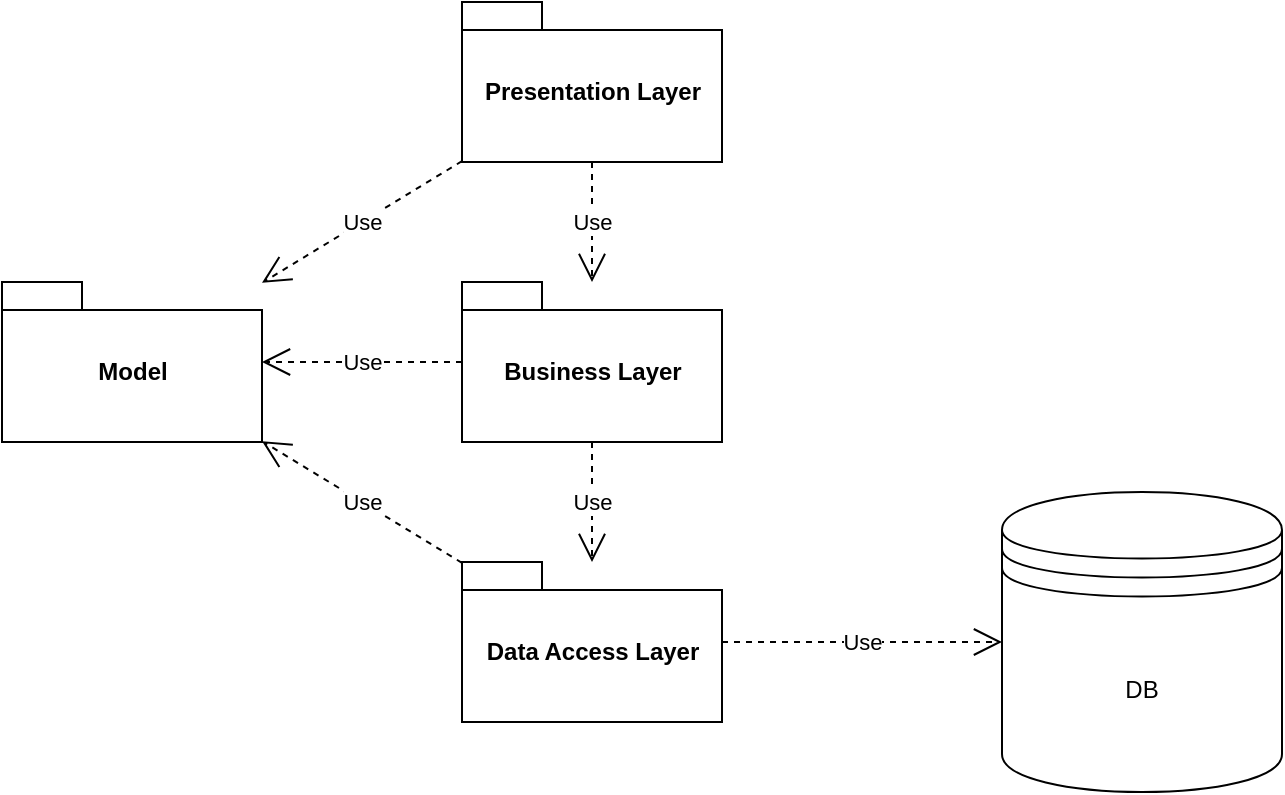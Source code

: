 <mxfile version="10.6.7"><diagram id="A9umaTMKVF_VreUV0VMX" name="Page-1"><mxGraphModel dx="1250" dy="533" grid="1" gridSize="10" guides="1" tooltips="1" connect="1" arrows="1" fold="1" page="1" pageScale="1" pageWidth="850" pageHeight="1100" math="0" shadow="0"><root><mxCell id="0"/><mxCell id="1" parent="0"/><mxCell id="YsLjVLWUddZchtSyrPlP-1" value="Presentation Layer" style="shape=folder;fontStyle=1;spacingTop=10;tabWidth=40;tabHeight=14;tabPosition=left;html=1;" vertex="1" parent="1"><mxGeometry x="350" y="30" width="130" height="80" as="geometry"/></mxCell><mxCell id="YsLjVLWUddZchtSyrPlP-5" value="DB" style="shape=datastore;whiteSpace=wrap;html=1;" vertex="1" parent="1"><mxGeometry x="620" y="275" width="140" height="150" as="geometry"/></mxCell><mxCell id="YsLjVLWUddZchtSyrPlP-6" value="Business Layer" style="shape=folder;fontStyle=1;spacingTop=10;tabWidth=40;tabHeight=14;tabPosition=left;html=1;" vertex="1" parent="1"><mxGeometry x="350" y="170" width="130" height="80" as="geometry"/></mxCell><mxCell id="YsLjVLWUddZchtSyrPlP-7" value="Data Access Layer" style="shape=folder;fontStyle=1;spacingTop=10;tabWidth=40;tabHeight=14;tabPosition=left;html=1;" vertex="1" parent="1"><mxGeometry x="350" y="310" width="130" height="80" as="geometry"/></mxCell><mxCell id="YsLjVLWUddZchtSyrPlP-8" value="Model" style="shape=folder;fontStyle=1;spacingTop=10;tabWidth=40;tabHeight=14;tabPosition=left;html=1;" vertex="1" parent="1"><mxGeometry x="120" y="170" width="130" height="80" as="geometry"/></mxCell><mxCell id="YsLjVLWUddZchtSyrPlP-9" value="Use" style="endArrow=open;endSize=12;dashed=1;html=1;" edge="1" parent="1" source="YsLjVLWUddZchtSyrPlP-1" target="YsLjVLWUddZchtSyrPlP-8"><mxGeometry width="160" relative="1" as="geometry"><mxPoint x="120" y="450" as="sourcePoint"/><mxPoint x="280" y="450" as="targetPoint"/></mxGeometry></mxCell><mxCell id="YsLjVLWUddZchtSyrPlP-10" value="Use" style="endArrow=open;endSize=12;dashed=1;html=1;" edge="1" parent="1" source="YsLjVLWUddZchtSyrPlP-6" target="YsLjVLWUddZchtSyrPlP-8"><mxGeometry width="160" relative="1" as="geometry"><mxPoint x="110" y="490" as="sourcePoint"/><mxPoint x="270" y="490" as="targetPoint"/></mxGeometry></mxCell><mxCell id="YsLjVLWUddZchtSyrPlP-11" value="Use" style="endArrow=open;endSize=12;dashed=1;html=1;" edge="1" parent="1" source="YsLjVLWUddZchtSyrPlP-7" target="YsLjVLWUddZchtSyrPlP-8"><mxGeometry width="160" relative="1" as="geometry"><mxPoint x="100" y="530" as="sourcePoint"/><mxPoint x="260" y="530" as="targetPoint"/></mxGeometry></mxCell><mxCell id="YsLjVLWUddZchtSyrPlP-12" value="Use" style="endArrow=open;endSize=12;dashed=1;html=1;" edge="1" parent="1" source="YsLjVLWUddZchtSyrPlP-1" target="YsLjVLWUddZchtSyrPlP-6"><mxGeometry width="160" relative="1" as="geometry"><mxPoint x="120" y="450" as="sourcePoint"/><mxPoint x="280" y="450" as="targetPoint"/></mxGeometry></mxCell><mxCell id="YsLjVLWUddZchtSyrPlP-13" value="Use" style="endArrow=open;endSize=12;dashed=1;html=1;" edge="1" parent="1" source="YsLjVLWUddZchtSyrPlP-6" target="YsLjVLWUddZchtSyrPlP-7"><mxGeometry width="160" relative="1" as="geometry"><mxPoint x="110" y="490" as="sourcePoint"/><mxPoint x="270" y="490" as="targetPoint"/></mxGeometry></mxCell><mxCell id="YsLjVLWUddZchtSyrPlP-14" value="Use" style="endArrow=open;endSize=12;dashed=1;html=1;" edge="1" parent="1" source="YsLjVLWUddZchtSyrPlP-7" target="YsLjVLWUddZchtSyrPlP-5"><mxGeometry width="160" relative="1" as="geometry"><mxPoint x="120" y="450" as="sourcePoint"/><mxPoint x="280" y="450" as="targetPoint"/></mxGeometry></mxCell></root></mxGraphModel></diagram></mxfile>